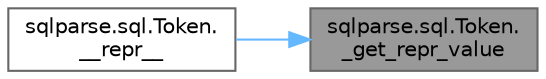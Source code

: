 digraph "sqlparse.sql.Token._get_repr_value"
{
 // LATEX_PDF_SIZE
  bgcolor="transparent";
  edge [fontname=Helvetica,fontsize=10,labelfontname=Helvetica,labelfontsize=10];
  node [fontname=Helvetica,fontsize=10,shape=box,height=0.2,width=0.4];
  rankdir="RL";
  Node1 [id="Node000001",label="sqlparse.sql.Token.\l_get_repr_value",height=0.2,width=0.4,color="gray40", fillcolor="grey60", style="filled", fontcolor="black",tooltip=" "];
  Node1 -> Node2 [id="edge1_Node000001_Node000002",dir="back",color="steelblue1",style="solid",tooltip=" "];
  Node2 [id="Node000002",label="sqlparse.sql.Token.\l__repr__",height=0.2,width=0.4,color="grey40", fillcolor="white", style="filled",URL="$classsqlparse_1_1sql_1_1_token.html#aa4473650aade69408afca25ee085a207",tooltip=" "];
}
